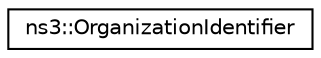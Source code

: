 digraph "Graphical Class Hierarchy"
{
 // LATEX_PDF_SIZE
  edge [fontname="Helvetica",fontsize="10",labelfontname="Helvetica",labelfontsize="10"];
  node [fontname="Helvetica",fontsize="10",shape=record];
  rankdir="LR";
  Node0 [label="ns3::OrganizationIdentifier",height=0.2,width=0.4,color="black", fillcolor="white", style="filled",URL="$classns3_1_1_organization_identifier.html",tooltip="the organization identifier is a public organizationally unique identifier assigned by the IEEE."];
}
